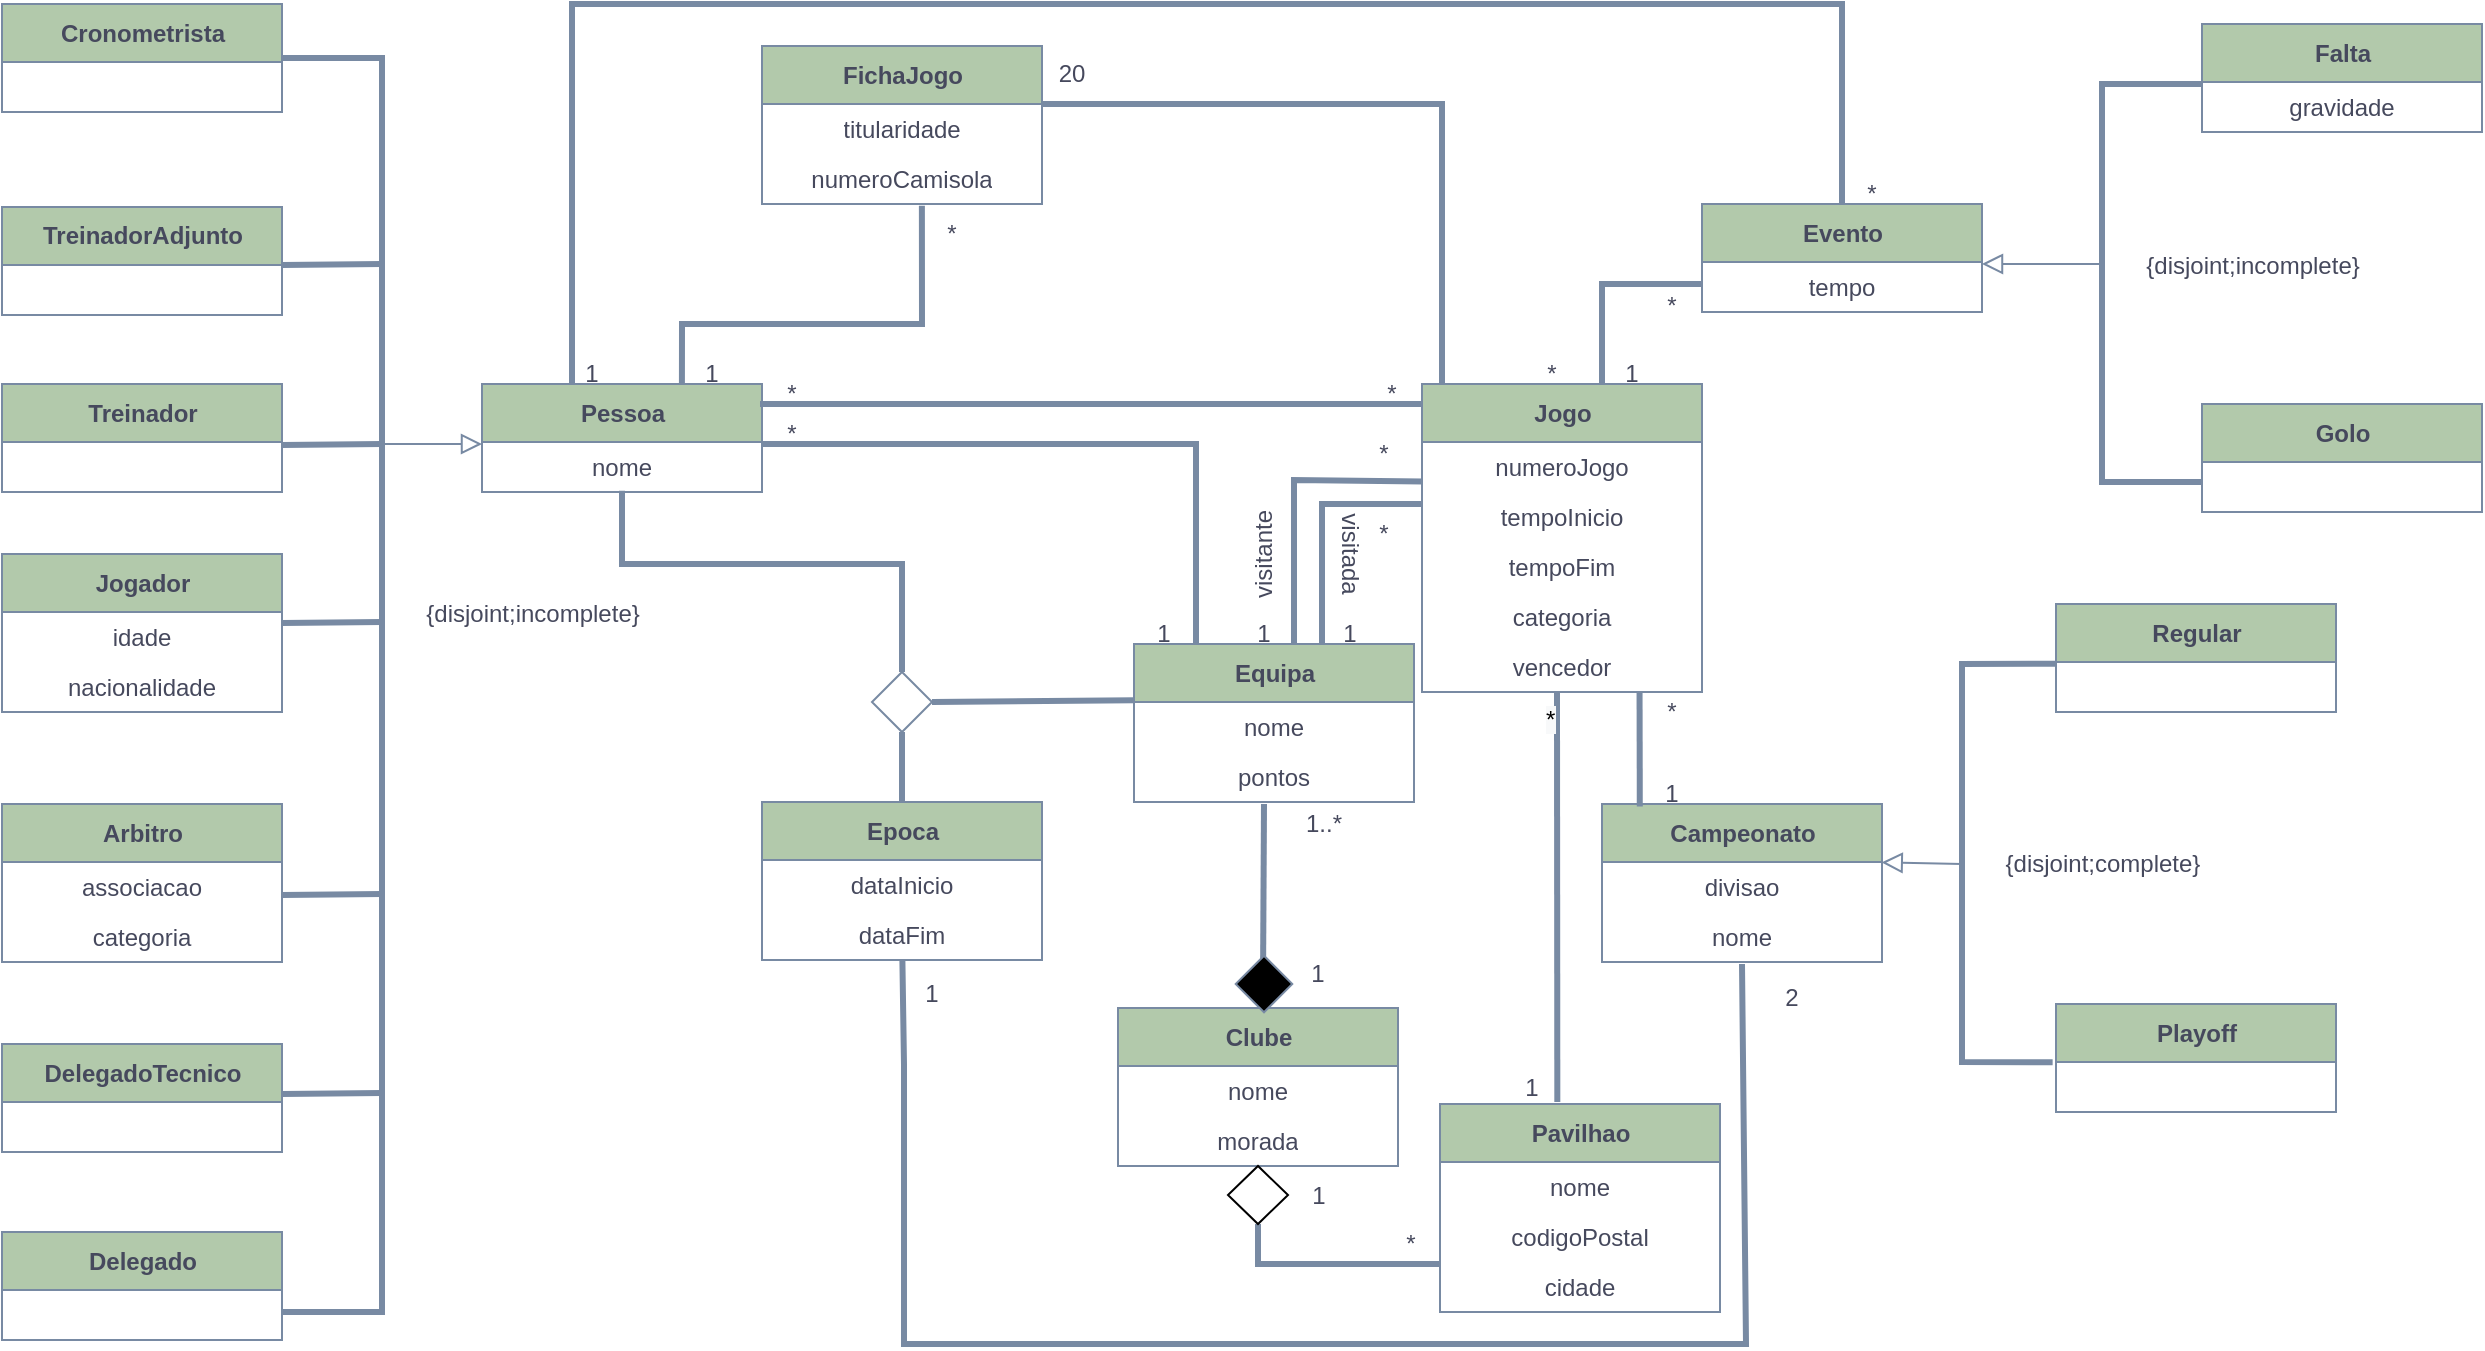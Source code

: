 <mxfile>
    <diagram id="BHZ3tkDbNW8xacTsxMPS" name="Page-1">
        <mxGraphModel dx="564" dy="1407" grid="1" gridSize="10" guides="1" tooltips="1" connect="1" arrows="1" fold="1" page="1" pageScale="1" pageWidth="827" pageHeight="1169" math="0" shadow="0">
            <root>
                <mxCell id="0"/>
                <mxCell id="1" parent="0"/>
                <mxCell id="7B8oupLyXZDKdcnbSTrd-1" value="Arbitro" style="swimlane;fontStyle=1;align=center;verticalAlign=middle;childLayout=stackLayout;horizontal=1;startSize=29;horizontalStack=0;resizeParent=1;resizeParentMax=0;resizeLast=0;collapsible=0;marginBottom=0;html=1;fillColor=#B2C9AB;strokeColor=#788AA3;fontColor=#46495D;" parent="1" vertex="1">
                    <mxGeometry x="140" y="400" width="140" height="79" as="geometry"/>
                </mxCell>
                <mxCell id="7B8oupLyXZDKdcnbSTrd-3" value="associacao" style="text;html=1;strokeColor=none;fillColor=none;align=center;verticalAlign=middle;spacingLeft=4;spacingRight=4;overflow=hidden;rotatable=0;points=[[0,0.5],[1,0.5]];portConstraint=eastwest;fontColor=#46495D;" parent="7B8oupLyXZDKdcnbSTrd-1" vertex="1">
                    <mxGeometry y="29" width="140" height="25" as="geometry"/>
                </mxCell>
                <mxCell id="7B8oupLyXZDKdcnbSTrd-4" value="categoria" style="text;html=1;strokeColor=none;fillColor=none;align=center;verticalAlign=middle;spacingLeft=4;spacingRight=4;overflow=hidden;rotatable=0;points=[[0,0.5],[1,0.5]];portConstraint=eastwest;fontColor=#46495D;" parent="7B8oupLyXZDKdcnbSTrd-1" vertex="1">
                    <mxGeometry y="54" width="140" height="25" as="geometry"/>
                </mxCell>
                <mxCell id="7B8oupLyXZDKdcnbSTrd-5" value="Jogador" style="swimlane;fontStyle=1;align=center;verticalAlign=middle;childLayout=stackLayout;horizontal=1;startSize=29;horizontalStack=0;resizeParent=1;resizeParentMax=0;resizeLast=0;collapsible=0;marginBottom=0;html=1;fillColor=#B2C9AB;strokeColor=#788AA3;fontColor=#46495D;" parent="1" vertex="1">
                    <mxGeometry x="140" y="275" width="140" height="79" as="geometry"/>
                </mxCell>
                <mxCell id="7B8oupLyXZDKdcnbSTrd-7" value="idade" style="text;html=1;strokeColor=none;fillColor=none;align=center;verticalAlign=middle;spacingLeft=4;spacingRight=4;overflow=hidden;rotatable=0;points=[[0,0.5],[1,0.5]];portConstraint=eastwest;fontColor=#46495D;" parent="7B8oupLyXZDKdcnbSTrd-5" vertex="1">
                    <mxGeometry y="29" width="140" height="25" as="geometry"/>
                </mxCell>
                <mxCell id="7B8oupLyXZDKdcnbSTrd-8" value="nacionalidade" style="text;html=1;strokeColor=none;fillColor=none;align=center;verticalAlign=middle;spacingLeft=4;spacingRight=4;overflow=hidden;rotatable=0;points=[[0,0.5],[1,0.5]];portConstraint=eastwest;fontColor=#46495D;" parent="7B8oupLyXZDKdcnbSTrd-5" vertex="1">
                    <mxGeometry y="54" width="140" height="25" as="geometry"/>
                </mxCell>
                <mxCell id="7B8oupLyXZDKdcnbSTrd-9" value="Treinador" style="swimlane;fontStyle=1;align=center;verticalAlign=middle;childLayout=stackLayout;horizontal=1;startSize=29;horizontalStack=0;resizeParent=1;resizeParentMax=0;resizeLast=0;collapsible=0;marginBottom=0;html=1;fillColor=#B2C9AB;strokeColor=#788AA3;fontColor=#46495D;" parent="1" vertex="1">
                    <mxGeometry x="140" y="190" width="140" height="54" as="geometry"/>
                </mxCell>
                <mxCell id="7B8oupLyXZDKdcnbSTrd-13" value="TreinadorAdjunto" style="swimlane;fontStyle=1;align=center;verticalAlign=middle;childLayout=stackLayout;horizontal=1;startSize=29;horizontalStack=0;resizeParent=1;resizeParentMax=0;resizeLast=0;collapsible=0;marginBottom=0;html=1;fillColor=#B2C9AB;strokeColor=#788AA3;fontColor=#46495D;" parent="1" vertex="1">
                    <mxGeometry x="140" y="101.5" width="140" height="54" as="geometry"/>
                </mxCell>
                <mxCell id="7B8oupLyXZDKdcnbSTrd-17" value="Cronometrista" style="swimlane;fontStyle=1;align=center;verticalAlign=middle;childLayout=stackLayout;horizontal=1;startSize=29;horizontalStack=0;resizeParent=1;resizeParentMax=0;resizeLast=0;collapsible=0;marginBottom=0;html=1;fillColor=#B2C9AB;strokeColor=#788AA3;fontColor=#46495D;" parent="1" vertex="1">
                    <mxGeometry x="140" width="140" height="54" as="geometry"/>
                </mxCell>
                <mxCell id="7B8oupLyXZDKdcnbSTrd-21" value="Delegado" style="swimlane;fontStyle=1;align=center;verticalAlign=middle;childLayout=stackLayout;horizontal=1;startSize=29;horizontalStack=0;resizeParent=1;resizeParentMax=0;resizeLast=0;collapsible=0;marginBottom=0;html=1;fillColor=#B2C9AB;strokeColor=#788AA3;fontColor=#46495D;" parent="1" vertex="1">
                    <mxGeometry x="140" y="614" width="140" height="54" as="geometry"/>
                </mxCell>
                <mxCell id="7B8oupLyXZDKdcnbSTrd-25" value="DelegadoTecnico" style="swimlane;fontStyle=1;align=center;verticalAlign=middle;childLayout=stackLayout;horizontal=1;startSize=29;horizontalStack=0;resizeParent=1;resizeParentMax=0;resizeLast=0;collapsible=0;marginBottom=0;html=1;fillColor=#B2C9AB;strokeColor=#788AA3;fontColor=#46495D;" parent="1" vertex="1">
                    <mxGeometry x="140" y="520" width="140" height="54" as="geometry"/>
                </mxCell>
                <mxCell id="7B8oupLyXZDKdcnbSTrd-29" value="Pessoa" style="swimlane;fontStyle=1;align=center;verticalAlign=middle;childLayout=stackLayout;horizontal=1;startSize=29;horizontalStack=0;resizeParent=1;resizeParentMax=0;resizeLast=0;collapsible=0;marginBottom=0;html=1;fillColor=#B2C9AB;strokeColor=#788AA3;fontColor=#46495D;" parent="1" vertex="1">
                    <mxGeometry x="380" y="190" width="140" height="54" as="geometry"/>
                </mxCell>
                <mxCell id="7B8oupLyXZDKdcnbSTrd-30" value="nome" style="text;html=1;strokeColor=none;fillColor=none;align=center;verticalAlign=middle;spacingLeft=4;spacingRight=4;overflow=hidden;rotatable=0;points=[[0,0.5],[1,0.5]];portConstraint=eastwest;fontColor=#46495D;" parent="7B8oupLyXZDKdcnbSTrd-29" vertex="1">
                    <mxGeometry y="29" width="140" height="25" as="geometry"/>
                </mxCell>
                <mxCell id="YVQuSrNtwEEOKYTH-GtT-27" value="" style="endArrow=none;startArrow=none;endFill=0;startFill=0;endSize=8;html=1;verticalAlign=bottom;labelBackgroundColor=none;strokeWidth=3;rounded=0;exitX=0.571;exitY=1.035;exitDx=0;exitDy=0;exitPerimeter=0;strokeColor=#788AA3;fontColor=#46495D;entryX=0.714;entryY=0;entryDx=0;entryDy=0;entryPerimeter=0;" parent="1" source="H1sd14mjaA5R267OFFQz-78" target="7B8oupLyXZDKdcnbSTrd-29" edge="1">
                    <mxGeometry width="160" relative="1" as="geometry">
                        <mxPoint x="600.22" y="102.625" as="sourcePoint"/>
                        <mxPoint x="480" y="160" as="targetPoint"/>
                        <Array as="points">
                            <mxPoint x="600" y="160"/>
                            <mxPoint x="480" y="160"/>
                        </Array>
                    </mxGeometry>
                </mxCell>
                <mxCell id="YVQuSrNtwEEOKYTH-GtT-30" value="1" style="text;html=1;strokeColor=none;fillColor=none;align=center;verticalAlign=middle;whiteSpace=wrap;rounded=0;fontColor=#46495D;" parent="1" vertex="1">
                    <mxGeometry x="480" y="180" width="30" height="10" as="geometry"/>
                </mxCell>
                <mxCell id="LfaRm_r3rV93z8GZ3yQr-23" value="" style="endArrow=none;startArrow=none;endFill=0;startFill=0;endSize=8;html=1;verticalAlign=bottom;labelBackgroundColor=none;strokeWidth=3;rounded=0;entryX=0.5;entryY=0;entryDx=0;entryDy=0;strokeColor=#788AA3;fontColor=#46495D;exitX=0.5;exitY=0.973;exitDx=0;exitDy=0;exitPerimeter=0;" parent="1" source="7B8oupLyXZDKdcnbSTrd-30" target="LfaRm_r3rV93z8GZ3yQr-21" edge="1">
                    <mxGeometry width="160" relative="1" as="geometry">
                        <mxPoint x="450" y="250" as="sourcePoint"/>
                        <mxPoint x="666" y="330" as="targetPoint"/>
                        <Array as="points">
                            <mxPoint x="450" y="280"/>
                            <mxPoint x="590" y="280"/>
                        </Array>
                    </mxGeometry>
                </mxCell>
                <mxCell id="YVQuSrNtwEEOKYTH-GtT-1" value="" style="endArrow=block;html=1;rounded=0;align=center;verticalAlign=bottom;endFill=0;labelBackgroundColor=none;endSize=8;entryX=0.999;entryY=0.009;entryDx=0;entryDy=0;entryPerimeter=0;strokeColor=#788AA3;fontColor=#46495D;" parent="1" target="LfaRm_r3rV93z8GZ3yQr-2" edge="1">
                    <mxGeometry x="1" y="73" relative="1" as="geometry">
                        <mxPoint x="1120" y="430" as="sourcePoint"/>
                        <mxPoint x="1030" y="430" as="targetPoint"/>
                        <mxPoint x="20" y="3" as="offset"/>
                    </mxGeometry>
                </mxCell>
                <mxCell id="YVQuSrNtwEEOKYTH-GtT-2" value="" style="resizable=0;html=1;align=center;verticalAlign=top;labelBackgroundColor=none;fillColor=#B2C9AB;strokeColor=#788AA3;fontColor=#46495D;" parent="YVQuSrNtwEEOKYTH-GtT-1" connectable="0" vertex="1">
                    <mxGeometry relative="1" as="geometry"/>
                </mxCell>
                <mxCell id="YVQuSrNtwEEOKYTH-GtT-3" value="" style="endArrow=none;startArrow=none;endFill=0;startFill=0;endSize=8;html=1;verticalAlign=bottom;labelBackgroundColor=none;strokeWidth=3;rounded=0;exitX=0.003;exitY=0.033;exitDx=0;exitDy=0;exitPerimeter=0;entryX=-0.012;entryY=0.004;entryDx=0;entryDy=0;entryPerimeter=0;strokeColor=#788AA3;fontColor=#46495D;" parent="1" edge="1">
                    <mxGeometry width="160" relative="1" as="geometry">
                        <mxPoint x="1167.42" y="329.825" as="sourcePoint"/>
                        <mxPoint x="1165.32" y="529.1" as="targetPoint"/>
                        <Array as="points">
                            <mxPoint x="1120" y="330"/>
                            <mxPoint x="1120" y="529"/>
                        </Array>
                    </mxGeometry>
                </mxCell>
                <mxCell id="YVQuSrNtwEEOKYTH-GtT-4" value="Regular" style="swimlane;fontStyle=1;align=center;verticalAlign=middle;childLayout=stackLayout;horizontal=1;startSize=29;horizontalStack=0;resizeParent=1;resizeParentMax=0;resizeLast=0;collapsible=0;marginBottom=0;html=1;fillColor=#B2C9AB;strokeColor=#788AA3;fontColor=#46495D;" parent="1" vertex="1">
                    <mxGeometry x="1167" y="300" width="140" height="54" as="geometry"/>
                </mxCell>
                <mxCell id="YVQuSrNtwEEOKYTH-GtT-7" value="Playoff" style="swimlane;fontStyle=1;align=center;verticalAlign=middle;childLayout=stackLayout;horizontal=1;startSize=29;horizontalStack=0;resizeParent=1;resizeParentMax=0;resizeLast=0;collapsible=0;marginBottom=0;html=1;fillColor=#B2C9AB;strokeColor=#788AA3;fontColor=#46495D;" parent="1" vertex="1">
                    <mxGeometry x="1167" y="500" width="140" height="54" as="geometry"/>
                </mxCell>
                <mxCell id="YVQuSrNtwEEOKYTH-GtT-15" value="Evento" style="swimlane;fontStyle=1;align=center;verticalAlign=middle;childLayout=stackLayout;horizontal=1;startSize=29;horizontalStack=0;resizeParent=1;resizeParentMax=0;resizeLast=0;collapsible=0;marginBottom=0;html=1;fillColor=#B2C9AB;strokeColor=#788AA3;fontColor=#46495D;" parent="1" vertex="1">
                    <mxGeometry x="990" y="100" width="140" height="54" as="geometry"/>
                </mxCell>
                <mxCell id="YVQuSrNtwEEOKYTH-GtT-16" value="tempo" style="text;html=1;strokeColor=none;fillColor=none;align=center;verticalAlign=middle;spacingLeft=4;spacingRight=4;overflow=hidden;rotatable=0;points=[[0,0.5],[1,0.5]];portConstraint=eastwest;fontColor=#46495D;" parent="YVQuSrNtwEEOKYTH-GtT-15" vertex="1">
                    <mxGeometry y="29" width="140" height="25" as="geometry"/>
                </mxCell>
                <mxCell id="YVQuSrNtwEEOKYTH-GtT-17" value="" style="endArrow=none;startArrow=none;endFill=0;startFill=0;endSize=8;html=1;verticalAlign=bottom;labelBackgroundColor=none;strokeWidth=3;rounded=0;entryX=0;entryY=1;entryDx=0;entryDy=0;strokeColor=#788AA3;fontColor=#46495D;" parent="1" target="YVQuSrNtwEEOKYTH-GtT-47" edge="1">
                    <mxGeometry width="160" relative="1" as="geometry">
                        <mxPoint x="990" y="140" as="sourcePoint"/>
                        <mxPoint x="940" y="210" as="targetPoint"/>
                        <Array as="points">
                            <mxPoint x="940" y="140"/>
                        </Array>
                    </mxGeometry>
                </mxCell>
                <mxCell id="YVQuSrNtwEEOKYTH-GtT-19" value="" style="endArrow=block;html=1;rounded=0;align=center;verticalAlign=bottom;endFill=0;labelBackgroundColor=none;endSize=8;strokeColor=#788AA3;fontColor=#46495D;" parent="1" edge="1">
                    <mxGeometry x="1" y="73" relative="1" as="geometry">
                        <mxPoint x="1190" y="130" as="sourcePoint"/>
                        <mxPoint x="1130" y="130" as="targetPoint"/>
                        <mxPoint x="20" y="3" as="offset"/>
                    </mxGeometry>
                </mxCell>
                <mxCell id="YVQuSrNtwEEOKYTH-GtT-20" value="" style="resizable=0;html=1;align=center;verticalAlign=top;labelBackgroundColor=none;fillColor=#B2C9AB;strokeColor=#788AA3;fontColor=#46495D;" parent="YVQuSrNtwEEOKYTH-GtT-19" connectable="0" vertex="1">
                    <mxGeometry relative="1" as="geometry"/>
                </mxCell>
                <mxCell id="YVQuSrNtwEEOKYTH-GtT-22" value="FichaJogo" style="swimlane;fontStyle=1;align=center;verticalAlign=middle;childLayout=stackLayout;horizontal=1;startSize=29;horizontalStack=0;resizeParent=1;resizeParentMax=0;resizeLast=0;collapsible=0;marginBottom=0;html=1;fillColor=#B2C9AB;strokeColor=#788AA3;fontColor=#46495D;" parent="1" vertex="1">
                    <mxGeometry x="520" y="21" width="140" height="79" as="geometry"/>
                </mxCell>
                <mxCell id="YVQuSrNtwEEOKYTH-GtT-23" value="titularidade" style="text;html=1;strokeColor=none;fillColor=none;align=center;verticalAlign=middle;spacingLeft=4;spacingRight=4;overflow=hidden;rotatable=0;points=[[0,0.5],[1,0.5]];portConstraint=eastwest;fontColor=#46495D;" parent="YVQuSrNtwEEOKYTH-GtT-22" vertex="1">
                    <mxGeometry y="29" width="140" height="25" as="geometry"/>
                </mxCell>
                <mxCell id="H1sd14mjaA5R267OFFQz-78" value="numeroCamisola" style="text;html=1;strokeColor=none;fillColor=none;align=center;verticalAlign=middle;spacingLeft=4;spacingRight=4;overflow=hidden;rotatable=0;points=[[0,0.5],[1,0.5]];portConstraint=eastwest;fontColor=#46495D;" parent="YVQuSrNtwEEOKYTH-GtT-22" vertex="1">
                    <mxGeometry y="54" width="140" height="25" as="geometry"/>
                </mxCell>
                <mxCell id="YVQuSrNtwEEOKYTH-GtT-28" value="" style="endArrow=none;startArrow=none;endFill=0;startFill=0;endSize=8;html=1;verticalAlign=bottom;labelBackgroundColor=none;strokeWidth=3;rounded=0;strokeColor=#788AA3;fontColor=#46495D;" parent="1" edge="1">
                    <mxGeometry width="160" relative="1" as="geometry">
                        <mxPoint x="660" y="50" as="sourcePoint"/>
                        <mxPoint x="860" y="190" as="targetPoint"/>
                        <Array as="points">
                            <mxPoint x="860" y="50"/>
                        </Array>
                    </mxGeometry>
                </mxCell>
                <mxCell id="YVQuSrNtwEEOKYTH-GtT-29" value="*" style="text;html=1;strokeColor=none;fillColor=none;align=center;verticalAlign=middle;whiteSpace=wrap;rounded=0;fontColor=#46495D;" parent="1" vertex="1">
                    <mxGeometry x="600" y="110" width="30" height="10" as="geometry"/>
                </mxCell>
                <mxCell id="YVQuSrNtwEEOKYTH-GtT-31" value="20" style="text;html=1;strokeColor=none;fillColor=none;align=center;verticalAlign=middle;whiteSpace=wrap;rounded=0;fontColor=#46495D;" parent="1" vertex="1">
                    <mxGeometry x="660" y="30" width="30" height="10" as="geometry"/>
                </mxCell>
                <mxCell id="YVQuSrNtwEEOKYTH-GtT-46" value="*" style="text;html=1;strokeColor=none;fillColor=none;align=center;verticalAlign=middle;whiteSpace=wrap;rounded=0;fontColor=#46495D;" parent="1" vertex="1">
                    <mxGeometry x="960" y="145.5" width="30" height="10" as="geometry"/>
                </mxCell>
                <mxCell id="YVQuSrNtwEEOKYTH-GtT-47" value="1" style="text;html=1;strokeColor=none;fillColor=none;align=center;verticalAlign=middle;whiteSpace=wrap;rounded=0;fontColor=#46495D;" parent="1" vertex="1">
                    <mxGeometry x="940" y="180" width="30" height="10" as="geometry"/>
                </mxCell>
                <mxCell id="w2V6bjMeTZTvCAiaLABb-6" value="*" style="text;html=1;strokeColor=none;fillColor=none;align=center;verticalAlign=middle;whiteSpace=wrap;rounded=0;fontColor=#46495D;" parent="1" vertex="1">
                    <mxGeometry x="900" y="180" width="30" height="10" as="geometry"/>
                </mxCell>
                <mxCell id="w2V6bjMeTZTvCAiaLABb-8" value="Pavilhao" style="swimlane;fontStyle=1;align=center;verticalAlign=middle;childLayout=stackLayout;horizontal=1;startSize=29;horizontalStack=0;resizeParent=1;resizeParentMax=0;resizeLast=0;collapsible=0;marginBottom=0;html=1;fillColor=#B2C9AB;strokeColor=#788AA3;fontColor=#46495D;" parent="1" vertex="1">
                    <mxGeometry x="859" y="550" width="140" height="104" as="geometry"/>
                </mxCell>
                <mxCell id="w2V6bjMeTZTvCAiaLABb-9" value="nome" style="text;html=1;strokeColor=none;fillColor=none;align=center;verticalAlign=middle;spacingLeft=4;spacingRight=4;overflow=hidden;rotatable=0;points=[[0,0.5],[1,0.5]];portConstraint=eastwest;fontColor=#46495D;" parent="w2V6bjMeTZTvCAiaLABb-8" vertex="1">
                    <mxGeometry y="29" width="140" height="25" as="geometry"/>
                </mxCell>
                <mxCell id="w2V6bjMeTZTvCAiaLABb-10" value="codigoPostal" style="text;html=1;strokeColor=none;fillColor=none;align=center;verticalAlign=middle;spacingLeft=4;spacingRight=4;overflow=hidden;rotatable=0;points=[[0,0.5],[1,0.5]];portConstraint=eastwest;fontColor=#46495D;" parent="w2V6bjMeTZTvCAiaLABb-8" vertex="1">
                    <mxGeometry y="54" width="140" height="25" as="geometry"/>
                </mxCell>
                <mxCell id="H1sd14mjaA5R267OFFQz-3" value="cidade" style="text;html=1;strokeColor=none;fillColor=none;align=center;verticalAlign=middle;spacingLeft=4;spacingRight=4;overflow=hidden;rotatable=0;points=[[0,0.5],[1,0.5]];portConstraint=eastwest;fontColor=#46495D;" parent="w2V6bjMeTZTvCAiaLABb-8" vertex="1">
                    <mxGeometry y="79" width="140" height="25" as="geometry"/>
                </mxCell>
                <mxCell id="LfaRm_r3rV93z8GZ3yQr-1" value="Campeonato" style="swimlane;fontStyle=1;align=center;verticalAlign=middle;childLayout=stackLayout;horizontal=1;startSize=29;horizontalStack=0;resizeParent=1;resizeParentMax=0;resizeLast=0;collapsible=0;marginBottom=0;html=1;fillColor=#B2C9AB;strokeColor=#788AA3;fontColor=#46495D;" parent="1" vertex="1">
                    <mxGeometry x="940" y="400" width="140" height="79" as="geometry"/>
                </mxCell>
                <mxCell id="LfaRm_r3rV93z8GZ3yQr-2" value="divisao" style="text;html=1;strokeColor=none;fillColor=none;align=center;verticalAlign=middle;spacingLeft=4;spacingRight=4;overflow=hidden;rotatable=0;points=[[0,0.5],[1,0.5]];portConstraint=eastwest;fontColor=#46495D;" parent="LfaRm_r3rV93z8GZ3yQr-1" vertex="1">
                    <mxGeometry y="29" width="140" height="25" as="geometry"/>
                </mxCell>
                <mxCell id="H1sd14mjaA5R267OFFQz-82" value="nome" style="text;html=1;strokeColor=none;fillColor=none;align=center;verticalAlign=middle;spacingLeft=4;spacingRight=4;overflow=hidden;rotatable=0;points=[[0,0.5],[1,0.5]];portConstraint=eastwest;fontColor=#46495D;" parent="LfaRm_r3rV93z8GZ3yQr-1" vertex="1">
                    <mxGeometry y="54" width="140" height="25" as="geometry"/>
                </mxCell>
                <mxCell id="LfaRm_r3rV93z8GZ3yQr-25" value="Jogo" style="swimlane;fontStyle=1;align=center;verticalAlign=middle;childLayout=stackLayout;horizontal=1;startSize=29;horizontalStack=0;resizeParent=1;resizeParentMax=0;resizeLast=0;collapsible=0;marginBottom=0;html=1;fillColor=#B2C9AB;strokeColor=#788AA3;fontColor=#46495D;" parent="1" vertex="1">
                    <mxGeometry x="850" y="190" width="140" height="154" as="geometry"/>
                </mxCell>
                <mxCell id="H1sd14mjaA5R267OFFQz-77" value="numeroJogo" style="text;html=1;strokeColor=none;fillColor=none;align=center;verticalAlign=middle;spacingLeft=4;spacingRight=4;overflow=hidden;rotatable=0;points=[[0,0.5],[1,0.5]];portConstraint=eastwest;fontColor=#46495D;" parent="LfaRm_r3rV93z8GZ3yQr-25" vertex="1">
                    <mxGeometry y="29" width="140" height="25" as="geometry"/>
                </mxCell>
                <mxCell id="H1sd14mjaA5R267OFFQz-68" value="tempoInicio" style="text;html=1;strokeColor=none;fillColor=none;align=center;verticalAlign=middle;spacingLeft=4;spacingRight=4;overflow=hidden;rotatable=0;points=[[0,0.5],[1,0.5]];portConstraint=eastwest;fontColor=#46495D;" parent="LfaRm_r3rV93z8GZ3yQr-25" vertex="1">
                    <mxGeometry y="54" width="140" height="25" as="geometry"/>
                </mxCell>
                <mxCell id="H1sd14mjaA5R267OFFQz-67" value="tempoFim" style="text;html=1;strokeColor=none;fillColor=none;align=center;verticalAlign=middle;spacingLeft=4;spacingRight=4;overflow=hidden;rotatable=0;points=[[0,0.5],[1,0.5]];portConstraint=eastwest;fontColor=#46495D;" parent="LfaRm_r3rV93z8GZ3yQr-25" vertex="1">
                    <mxGeometry y="79" width="140" height="25" as="geometry"/>
                </mxCell>
                <mxCell id="H1sd14mjaA5R267OFFQz-76" value="categoria" style="text;html=1;strokeColor=none;fillColor=none;align=center;verticalAlign=middle;spacingLeft=4;spacingRight=4;overflow=hidden;rotatable=0;points=[[0,0.5],[1,0.5]];portConstraint=eastwest;fontColor=#46495D;" parent="LfaRm_r3rV93z8GZ3yQr-25" vertex="1">
                    <mxGeometry y="104" width="140" height="25" as="geometry"/>
                </mxCell>
                <mxCell id="cWpYlzCMLeQZmkbbPSKX-38" value="vencedor" style="text;html=1;strokeColor=none;fillColor=none;align=center;verticalAlign=middle;spacingLeft=4;spacingRight=4;overflow=hidden;rotatable=0;points=[[0,0.5],[1,0.5]];portConstraint=eastwest;fontColor=#46495D;" parent="LfaRm_r3rV93z8GZ3yQr-25" vertex="1">
                    <mxGeometry y="129" width="140" height="25" as="geometry"/>
                </mxCell>
                <mxCell id="LfaRm_r3rV93z8GZ3yQr-34" value="" style="endArrow=none;startArrow=none;endFill=0;startFill=0;endSize=8;html=1;verticalAlign=bottom;labelBackgroundColor=none;strokeWidth=3;rounded=0;strokeColor=#788AA3;fontColor=#46495D;" parent="1" edge="1">
                    <mxGeometry width="160" relative="1" as="geometry">
                        <mxPoint x="850" y="250" as="sourcePoint"/>
                        <mxPoint x="800" y="320" as="targetPoint"/>
                        <Array as="points">
                            <mxPoint x="800" y="250"/>
                        </Array>
                    </mxGeometry>
                </mxCell>
                <mxCell id="LfaRm_r3rV93z8GZ3yQr-66" value="" style="endArrow=none;startArrow=none;endFill=0;startFill=0;endSize=8;html=1;verticalAlign=bottom;labelBackgroundColor=none;strokeWidth=3;rounded=0;strokeColor=#788AA3;fontColor=#46495D;" parent="1" source="2" edge="1">
                    <mxGeometry width="160" relative="1" as="geometry">
                        <mxPoint x="591.4" y="478.725" as="sourcePoint"/>
                        <mxPoint x="820" y="670" as="targetPoint"/>
                        <Array as="points">
                            <mxPoint x="591" y="530"/>
                            <mxPoint x="591" y="670"/>
                            <mxPoint x="740" y="670"/>
                            <mxPoint x="790" y="670"/>
                        </Array>
                    </mxGeometry>
                </mxCell>
                <mxCell id="LfaRm_r3rV93z8GZ3yQr-68" value="" style="endArrow=none;startArrow=none;endFill=0;startFill=0;endSize=8;html=1;verticalAlign=bottom;labelBackgroundColor=none;strokeWidth=3;rounded=0;strokeColor=#788AA3;fontColor=#46495D;" parent="1" edge="1">
                    <mxGeometry width="160" relative="1" as="geometry">
                        <mxPoint x="1010" y="480" as="sourcePoint"/>
                        <mxPoint x="820" y="670" as="targetPoint"/>
                        <Array as="points">
                            <mxPoint x="1012" y="670"/>
                        </Array>
                    </mxGeometry>
                </mxCell>
                <mxCell id="LfaRm_r3rV93z8GZ3yQr-69" value="2" style="text;html=1;strokeColor=none;fillColor=none;align=center;verticalAlign=middle;whiteSpace=wrap;rounded=0;fontColor=#46495D;" parent="1" vertex="1">
                    <mxGeometry x="1020" y="492" width="30" height="10" as="geometry"/>
                </mxCell>
                <mxCell id="YVQuSrNtwEEOKYTH-GtT-11" value="*" style="text;html=1;strokeColor=none;fillColor=none;align=center;verticalAlign=middle;whiteSpace=wrap;rounded=0;fontColor=#46495D;" parent="1" vertex="1">
                    <mxGeometry x="960" y="349" width="30" height="10" as="geometry"/>
                </mxCell>
                <mxCell id="YVQuSrNtwEEOKYTH-GtT-12" value="1" style="text;html=1;strokeColor=none;fillColor=none;align=center;verticalAlign=middle;whiteSpace=wrap;rounded=0;fontColor=#46495D;" parent="1" vertex="1">
                    <mxGeometry x="960" y="390" width="30" height="10" as="geometry"/>
                </mxCell>
                <mxCell id="w2V6bjMeTZTvCAiaLABb-14" value="" style="endArrow=none;startArrow=none;endFill=0;startFill=0;endSize=8;html=1;verticalAlign=bottom;labelBackgroundColor=none;strokeWidth=3;rounded=0;exitX=0.419;exitY=-0.01;exitDx=0;exitDy=0;exitPerimeter=0;strokeColor=#788AA3;fontColor=#46495D;entryX=0.75;entryY=0;entryDx=0;entryDy=0;" parent="1" source="w2V6bjMeTZTvCAiaLABb-8" target="w2V6bjMeTZTvCAiaLABb-19" edge="1">
                    <mxGeometry width="160" relative="1" as="geometry">
                        <mxPoint x="916" y="510" as="sourcePoint"/>
                        <mxPoint x="918" y="320" as="targetPoint"/>
                        <Array as="points"/>
                    </mxGeometry>
                </mxCell>
                <mxCell id="w2V6bjMeTZTvCAiaLABb-17" value="1" style="text;html=1;strokeColor=none;fillColor=none;align=center;verticalAlign=middle;whiteSpace=wrap;rounded=0;fontColor=#46495D;" parent="1" vertex="1">
                    <mxGeometry x="890" y="536.5" width="30" height="10" as="geometry"/>
                </mxCell>
                <mxCell id="w2V6bjMeTZTvCAiaLABb-19" value="&lt;span style=&quot;color: rgb(0, 0, 0); font-family: Helvetica; font-size: 12px; font-style: normal; font-variant-ligatures: normal; font-variant-caps: normal; font-weight: 400; letter-spacing: normal; orphans: 2; text-align: center; text-indent: 0px; text-transform: none; widows: 2; word-spacing: 0px; -webkit-text-stroke-width: 0px; background-color: rgb(248, 249, 250); text-decoration-thickness: initial; text-decoration-style: initial; text-decoration-color: initial; float: none; display: inline !important;&quot;&gt;*&lt;/span&gt;" style="text;whiteSpace=wrap;html=1;fontColor=#46495D;" parent="1" vertex="1">
                    <mxGeometry x="910" y="344" width="10" height="20" as="geometry"/>
                </mxCell>
                <mxCell id="YVQuSrNtwEEOKYTH-GtT-10" value="" style="endArrow=none;startArrow=none;endFill=0;startFill=0;endSize=8;html=1;verticalAlign=bottom;labelBackgroundColor=none;strokeWidth=3;rounded=0;entryX=0.135;entryY=0.016;entryDx=0;entryDy=0;entryPerimeter=0;strokeColor=#788AA3;fontColor=#46495D;exitX=0.777;exitY=0.982;exitDx=0;exitDy=0;exitPerimeter=0;" parent="1" source="cWpYlzCMLeQZmkbbPSKX-38" target="LfaRm_r3rV93z8GZ3yQr-1" edge="1">
                    <mxGeometry width="160" relative="1" as="geometry">
                        <mxPoint x="959" y="350" as="sourcePoint"/>
                        <mxPoint x="960" y="400" as="targetPoint"/>
                    </mxGeometry>
                </mxCell>
                <mxCell id="H1sd14mjaA5R267OFFQz-12" value="" style="endArrow=none;startArrow=none;endFill=0;startFill=0;endSize=8;html=1;verticalAlign=bottom;labelBackgroundColor=none;strokeWidth=3;rounded=0;strokeColor=#788AA3;fontColor=#46495D;" parent="1" source="H1sd14mjaA5R267OFFQz-16" edge="1">
                    <mxGeometry width="160" relative="1" as="geometry">
                        <mxPoint x="769" y="610" as="sourcePoint"/>
                        <mxPoint x="859" y="630" as="targetPoint"/>
                        <Array as="points">
                            <mxPoint x="768" y="630"/>
                            <mxPoint x="859" y="630"/>
                        </Array>
                    </mxGeometry>
                </mxCell>
                <mxCell id="H1sd14mjaA5R267OFFQz-48" value="*" style="text;html=1;align=center;verticalAlign=middle;resizable=0;points=[];autosize=1;strokeColor=none;fillColor=none;fontColor=#46495D;" parent="1" vertex="1">
                    <mxGeometry x="829" y="605" width="30" height="30" as="geometry"/>
                </mxCell>
                <mxCell id="H1sd14mjaA5R267OFFQz-87" value="{disjoint;complete}" style="text;html=1;align=center;verticalAlign=middle;resizable=0;points=[];autosize=1;strokeColor=none;fillColor=none;fontColor=#46495D;" parent="1" vertex="1">
                    <mxGeometry x="1130" y="415" width="120" height="30" as="geometry"/>
                </mxCell>
                <mxCell id="cWpYlzCMLeQZmkbbPSKX-6" value="*" style="text;html=1;strokeColor=none;fillColor=none;align=center;verticalAlign=middle;whiteSpace=wrap;rounded=0;fontColor=#46495D;" parent="1" vertex="1">
                    <mxGeometry x="520" y="210" width="30" height="10" as="geometry"/>
                </mxCell>
                <mxCell id="cWpYlzCMLeQZmkbbPSKX-12" value="*" style="text;html=1;strokeColor=none;fillColor=none;align=center;verticalAlign=middle;whiteSpace=wrap;rounded=0;fontColor=#46495D;" parent="1" vertex="1">
                    <mxGeometry x="520" y="190" width="30" height="10" as="geometry"/>
                </mxCell>
                <mxCell id="cWpYlzCMLeQZmkbbPSKX-15" value="*" style="text;html=1;strokeColor=none;fillColor=none;align=center;verticalAlign=middle;whiteSpace=wrap;rounded=0;fontColor=#46495D;" parent="1" vertex="1">
                    <mxGeometry x="820" y="190" width="30" height="10" as="geometry"/>
                </mxCell>
                <mxCell id="LfaRm_r3rV93z8GZ3yQr-10" value="Equipa" style="swimlane;fontStyle=1;align=center;verticalAlign=middle;childLayout=stackLayout;horizontal=1;startSize=29;horizontalStack=0;resizeParent=1;resizeParentMax=0;resizeLast=0;collapsible=0;marginBottom=0;html=1;fillColor=#B2C9AB;strokeColor=#788AA3;fontColor=#46495D;" parent="1" vertex="1">
                    <mxGeometry x="706" y="320" width="140" height="79" as="geometry"/>
                </mxCell>
                <mxCell id="LfaRm_r3rV93z8GZ3yQr-12" value="nome" style="text;html=1;strokeColor=none;fillColor=none;align=center;verticalAlign=middle;spacingLeft=4;spacingRight=4;overflow=hidden;rotatable=0;points=[[0,0.5],[1,0.5]];portConstraint=eastwest;fontColor=#46495D;" parent="LfaRm_r3rV93z8GZ3yQr-10" vertex="1">
                    <mxGeometry y="29" width="140" height="25" as="geometry"/>
                </mxCell>
                <mxCell id="cWpYlzCMLeQZmkbbPSKX-44" value="pontos" style="text;html=1;strokeColor=none;fillColor=none;align=center;verticalAlign=middle;spacingLeft=4;spacingRight=4;overflow=hidden;rotatable=0;points=[[0,0.5],[1,0.5]];portConstraint=eastwest;fontColor=#46495D;" parent="LfaRm_r3rV93z8GZ3yQr-10" vertex="1">
                    <mxGeometry y="54" width="140" height="25" as="geometry"/>
                </mxCell>
                <mxCell id="LfaRm_r3rV93z8GZ3yQr-13" value="Epoca" style="swimlane;fontStyle=1;align=center;verticalAlign=middle;childLayout=stackLayout;horizontal=1;startSize=29;horizontalStack=0;resizeParent=1;resizeParentMax=0;resizeLast=0;collapsible=0;marginBottom=0;html=1;fillColor=#B2C9AB;strokeColor=#788AA3;fontColor=#46495D;" parent="1" vertex="1">
                    <mxGeometry x="520" y="399" width="140" height="79" as="geometry"/>
                </mxCell>
                <mxCell id="LfaRm_r3rV93z8GZ3yQr-14" value="dataInicio" style="text;html=1;strokeColor=none;fillColor=none;align=center;verticalAlign=middle;spacingLeft=4;spacingRight=4;overflow=hidden;rotatable=0;points=[[0,0.5],[1,0.5]];portConstraint=eastwest;fontColor=#46495D;" parent="LfaRm_r3rV93z8GZ3yQr-13" vertex="1">
                    <mxGeometry y="29" width="140" height="25" as="geometry"/>
                </mxCell>
                <mxCell id="2" value="dataFim" style="text;html=1;strokeColor=none;fillColor=none;align=center;verticalAlign=middle;spacingLeft=4;spacingRight=4;overflow=hidden;rotatable=0;points=[[0,0.5],[1,0.5]];portConstraint=eastwest;fontColor=#46495D;" vertex="1" parent="LfaRm_r3rV93z8GZ3yQr-13">
                    <mxGeometry y="54" width="140" height="25" as="geometry"/>
                </mxCell>
                <mxCell id="LfaRm_r3rV93z8GZ3yQr-20" value="" style="endArrow=none;startArrow=none;endFill=0;startFill=0;endSize=8;html=1;verticalAlign=bottom;labelBackgroundColor=none;strokeWidth=3;rounded=0;exitX=1;exitY=0.5;exitDx=0;exitDy=0;strokeColor=#788AA3;fontColor=#46495D;entryX=0.003;entryY=-0.033;entryDx=0;entryDy=0;entryPerimeter=0;" parent="1" source="LfaRm_r3rV93z8GZ3yQr-21" target="LfaRm_r3rV93z8GZ3yQr-12" edge="1">
                    <mxGeometry width="160" relative="1" as="geometry">
                        <mxPoint x="626" y="344.5" as="sourcePoint"/>
                        <mxPoint x="700" y="350" as="targetPoint"/>
                    </mxGeometry>
                </mxCell>
                <mxCell id="LfaRm_r3rV93z8GZ3yQr-21" value="" style="rhombus;fillColor=none;strokeColor=#788AA3;fontColor=#46495D;" parent="1" vertex="1">
                    <mxGeometry x="575" y="334" width="30" height="30" as="geometry"/>
                </mxCell>
                <mxCell id="LfaRm_r3rV93z8GZ3yQr-22" value="" style="endArrow=none;startArrow=none;endFill=0;startFill=0;endSize=8;html=1;verticalAlign=bottom;labelBackgroundColor=none;strokeWidth=3;rounded=0;exitX=0.5;exitY=1;exitDx=0;exitDy=0;strokeColor=#788AA3;fontColor=#46495D;entryX=0.5;entryY=0;entryDx=0;entryDy=0;" parent="1" source="LfaRm_r3rV93z8GZ3yQr-21" target="LfaRm_r3rV93z8GZ3yQr-13" edge="1">
                    <mxGeometry width="160" relative="1" as="geometry">
                        <mxPoint x="550" y="370" as="sourcePoint"/>
                        <mxPoint x="601" y="400" as="targetPoint"/>
                    </mxGeometry>
                </mxCell>
                <mxCell id="LfaRm_r3rV93z8GZ3yQr-7" value="Clube" style="swimlane;fontStyle=1;align=center;verticalAlign=middle;childLayout=stackLayout;horizontal=1;startSize=29;horizontalStack=0;resizeParent=1;resizeParentMax=0;resizeLast=0;collapsible=0;marginBottom=0;html=1;fillColor=#B2C9AB;strokeColor=#788AA3;fontColor=#46495D;" parent="1" vertex="1">
                    <mxGeometry x="698" y="502" width="140" height="79" as="geometry"/>
                </mxCell>
                <mxCell id="LfaRm_r3rV93z8GZ3yQr-8" value="nome" style="text;html=1;strokeColor=none;fillColor=none;align=center;verticalAlign=middle;spacingLeft=4;spacingRight=4;overflow=hidden;rotatable=0;points=[[0,0.5],[1,0.5]];portConstraint=eastwest;fontColor=#46495D;" parent="LfaRm_r3rV93z8GZ3yQr-7" vertex="1">
                    <mxGeometry y="29" width="140" height="25" as="geometry"/>
                </mxCell>
                <mxCell id="H1sd14mjaA5R267OFFQz-50" value="morada" style="text;html=1;strokeColor=none;fillColor=none;align=center;verticalAlign=middle;spacingLeft=4;spacingRight=4;overflow=hidden;rotatable=0;points=[[0,0.5],[1,0.5]];portConstraint=eastwest;fontColor=#46495D;" parent="LfaRm_r3rV93z8GZ3yQr-7" vertex="1">
                    <mxGeometry y="54" width="140" height="25" as="geometry"/>
                </mxCell>
                <mxCell id="LfaRm_r3rV93z8GZ3yQr-28" value="" style="endArrow=none;startArrow=none;endFill=0;startFill=0;endSize=8;html=1;verticalAlign=bottom;labelBackgroundColor=none;strokeWidth=3;rounded=0;strokeColor=#788AA3;fontColor=#46495D;" parent="1" edge="1">
                    <mxGeometry width="160" relative="1" as="geometry">
                        <mxPoint x="770.5" y="490" as="sourcePoint"/>
                        <mxPoint x="771" y="400" as="targetPoint"/>
                    </mxGeometry>
                </mxCell>
                <mxCell id="LfaRm_r3rV93z8GZ3yQr-29" value="1" style="text;html=1;strokeColor=none;fillColor=none;align=center;verticalAlign=middle;whiteSpace=wrap;rounded=0;fontColor=#46495D;" parent="1" vertex="1">
                    <mxGeometry x="783" y="480" width="30" height="10" as="geometry"/>
                </mxCell>
                <mxCell id="LfaRm_r3rV93z8GZ3yQr-30" value="" style="fontStyle=0;labelPosition=right;verticalLabelPosition=middle;align=left;verticalAlign=middle;spacingLeft=2;html=1;points=[[0,0.5],[1,0.5]];fillColor=#000000;direction=south;rotation=-45;strokeColor=#788AA3;fontColor=#46495D;" parent="1" vertex="1">
                    <mxGeometry x="761" y="480" width="20" height="20" as="geometry"/>
                </mxCell>
                <mxCell id="LfaRm_r3rV93z8GZ3yQr-31" value="1..*" style="text;html=1;strokeColor=none;fillColor=none;align=center;verticalAlign=middle;whiteSpace=wrap;rounded=0;fontColor=#46495D;" parent="1" vertex="1">
                    <mxGeometry x="786" y="405" width="30" height="10" as="geometry"/>
                </mxCell>
                <mxCell id="LfaRm_r3rV93z8GZ3yQr-35" value="" style="endArrow=none;startArrow=none;endFill=0;startFill=0;endSize=8;html=1;verticalAlign=bottom;labelBackgroundColor=none;strokeWidth=3;rounded=0;exitX=0.003;exitY=-0.011;exitDx=0;exitDy=0;exitPerimeter=0;strokeColor=#788AA3;fontColor=#46495D;" parent="1" edge="1">
                    <mxGeometry width="160" relative="1" as="geometry">
                        <mxPoint x="850.42" y="238.725" as="sourcePoint"/>
                        <mxPoint x="786" y="320" as="targetPoint"/>
                        <Array as="points">
                            <mxPoint x="786" y="238"/>
                        </Array>
                    </mxGeometry>
                </mxCell>
                <mxCell id="LfaRm_r3rV93z8GZ3yQr-58" value="1" style="text;html=1;strokeColor=none;fillColor=none;align=center;verticalAlign=middle;whiteSpace=wrap;rounded=0;fontColor=#46495D;" parent="1" vertex="1">
                    <mxGeometry x="799" y="310" width="30" height="10" as="geometry"/>
                </mxCell>
                <mxCell id="LfaRm_r3rV93z8GZ3yQr-59" value="1" style="text;html=1;strokeColor=none;fillColor=none;align=center;verticalAlign=middle;whiteSpace=wrap;rounded=0;fontColor=#46495D;" parent="1" vertex="1">
                    <mxGeometry x="756" y="310" width="30" height="10" as="geometry"/>
                </mxCell>
                <mxCell id="LfaRm_r3rV93z8GZ3yQr-60" value="*" style="text;html=1;strokeColor=none;fillColor=none;align=center;verticalAlign=middle;whiteSpace=wrap;rounded=0;fontColor=#46495D;" parent="1" vertex="1">
                    <mxGeometry x="816" y="260" width="30" height="10" as="geometry"/>
                </mxCell>
                <mxCell id="LfaRm_r3rV93z8GZ3yQr-61" value="*" style="text;html=1;strokeColor=none;fillColor=none;align=center;verticalAlign=middle;whiteSpace=wrap;rounded=0;fontColor=#46495D;" parent="1" vertex="1">
                    <mxGeometry x="816" y="220" width="30" height="10" as="geometry"/>
                </mxCell>
                <mxCell id="LfaRm_r3rV93z8GZ3yQr-62" value="visitante&lt;span style=&quot;color: rgba(0, 0, 0, 0); font-family: monospace; font-size: 0px; text-align: start;&quot;&gt;%3CmxGraphModel%3E%3Croot%3E%3CmxCell%20id%3D%220%22%2F%3E%3CmxCell%20id%3D%221%22%20parent%3D%220%22%2F%3E%3CmxCell%20id%3D%222%22%20value%3D%22*%22%20style%3D%22text%3Bhtml%3D1%3BstrokeColor%3Dnone%3BfillColor%3Dnone%3Balign%3Dcenter%3BverticalAlign%3Dmiddle%3BwhiteSpace%3Dwrap%3Brounded%3D0%3B%22%20vertex%3D%221%22%20parent%3D%221%22%3E%3CmxGeometry%20x%3D%22416%22%20y%3D%2240%22%20width%3D%2230%22%20height%3D%2210%22%20as%3D%22geometry%22%2F%3E%3C%2FmxCell%3E%3C%2Froot%3E%3C%2FmxGraphModel%3E&lt;/span&gt;" style="text;html=1;strokeColor=none;fillColor=none;align=center;verticalAlign=middle;whiteSpace=wrap;rounded=0;rotation=-90;fontColor=#46495D;" parent="1" vertex="1">
                    <mxGeometry x="756" y="270" width="30" height="10" as="geometry"/>
                </mxCell>
                <mxCell id="LfaRm_r3rV93z8GZ3yQr-65" value="visitada" style="text;html=1;strokeColor=none;fillColor=none;align=center;verticalAlign=middle;whiteSpace=wrap;rounded=0;rotation=90;fontColor=#46495D;" parent="1" vertex="1">
                    <mxGeometry x="799" y="270" width="30" height="10" as="geometry"/>
                </mxCell>
                <mxCell id="LfaRm_r3rV93z8GZ3yQr-70" value="1" style="text;html=1;strokeColor=none;fillColor=none;align=center;verticalAlign=middle;whiteSpace=wrap;rounded=0;fontColor=#46495D;" parent="1" vertex="1">
                    <mxGeometry x="590" y="490" width="30" height="10" as="geometry"/>
                </mxCell>
                <mxCell id="H1sd14mjaA5R267OFFQz-16" value="" style="rhombus;whiteSpace=wrap;html=1;direction=south;" parent="1" vertex="1">
                    <mxGeometry x="753" y="581" width="30" height="29" as="geometry"/>
                </mxCell>
                <mxCell id="H1sd14mjaA5R267OFFQz-54" value="1" style="text;html=1;align=center;verticalAlign=middle;resizable=0;points=[];autosize=1;strokeColor=none;fillColor=none;fontColor=#46495D;" parent="1" vertex="1">
                    <mxGeometry x="783" y="581" width="30" height="30" as="geometry"/>
                </mxCell>
                <mxCell id="cWpYlzCMLeQZmkbbPSKX-5" value="" style="endArrow=none;startArrow=none;endFill=0;startFill=0;endSize=8;html=1;verticalAlign=bottom;labelBackgroundColor=none;strokeWidth=3;rounded=0;entryX=0.5;entryY=0;entryDx=0;entryDy=0;strokeColor=#788AA3;fontColor=#46495D;" parent="1" edge="1">
                    <mxGeometry width="160" relative="1" as="geometry">
                        <mxPoint x="520" y="220" as="sourcePoint"/>
                        <mxPoint x="737" y="320" as="targetPoint"/>
                        <Array as="points">
                            <mxPoint x="737" y="220"/>
                        </Array>
                    </mxGeometry>
                </mxCell>
                <mxCell id="cWpYlzCMLeQZmkbbPSKX-7" value="1" style="text;html=1;strokeColor=none;fillColor=none;align=center;verticalAlign=middle;whiteSpace=wrap;rounded=0;fontColor=#46495D;" parent="1" vertex="1">
                    <mxGeometry x="706" y="310" width="30" height="10" as="geometry"/>
                </mxCell>
                <mxCell id="cWpYlzCMLeQZmkbbPSKX-8" value="" style="endArrow=none;startArrow=none;endFill=0;startFill=0;endSize=8;html=1;verticalAlign=bottom;labelBackgroundColor=none;strokeWidth=3;rounded=0;strokeColor=#788AA3;fontColor=#46495D;" parent="1" edge="1">
                    <mxGeometry width="160" relative="1" as="geometry">
                        <mxPoint x="519" y="200" as="sourcePoint"/>
                        <mxPoint x="850" y="200" as="targetPoint"/>
                        <Array as="points">
                            <mxPoint x="736" y="200"/>
                        </Array>
                    </mxGeometry>
                </mxCell>
                <mxCell id="cWpYlzCMLeQZmkbbPSKX-22" value="" style="endArrow=none;startArrow=none;endFill=0;startFill=0;endSize=8;html=1;verticalAlign=bottom;labelBackgroundColor=none;strokeWidth=3;rounded=0;strokeColor=#788AA3;fontColor=#46495D;exitX=1;exitY=0.5;exitDx=0;exitDy=0;" parent="1" source="7B8oupLyXZDKdcnbSTrd-17" edge="1">
                    <mxGeometry width="160" relative="1" as="geometry">
                        <mxPoint x="340" y="10" as="sourcePoint"/>
                        <mxPoint x="280" y="654" as="targetPoint"/>
                        <Array as="points">
                            <mxPoint x="330" y="27"/>
                            <mxPoint x="330" y="654"/>
                        </Array>
                    </mxGeometry>
                </mxCell>
                <mxCell id="cWpYlzCMLeQZmkbbPSKX-23" value="" style="endArrow=none;startArrow=none;endFill=0;startFill=0;endSize=8;html=1;verticalAlign=bottom;labelBackgroundColor=none;strokeWidth=3;rounded=0;exitX=1;exitY=0.5;exitDx=0;exitDy=0;strokeColor=#788AA3;fontColor=#46495D;" parent="1" edge="1">
                    <mxGeometry width="160" relative="1" as="geometry">
                        <mxPoint x="280" y="130.5" as="sourcePoint"/>
                        <mxPoint x="330" y="130" as="targetPoint"/>
                    </mxGeometry>
                </mxCell>
                <mxCell id="cWpYlzCMLeQZmkbbPSKX-25" value="" style="endArrow=none;startArrow=none;endFill=0;startFill=0;endSize=8;html=1;verticalAlign=bottom;labelBackgroundColor=none;strokeWidth=3;rounded=0;exitX=1;exitY=0.5;exitDx=0;exitDy=0;strokeColor=#788AA3;fontColor=#46495D;" parent="1" edge="1">
                    <mxGeometry width="160" relative="1" as="geometry">
                        <mxPoint x="280" y="220.5" as="sourcePoint"/>
                        <mxPoint x="330" y="220" as="targetPoint"/>
                    </mxGeometry>
                </mxCell>
                <mxCell id="cWpYlzCMLeQZmkbbPSKX-26" value="" style="endArrow=none;startArrow=none;endFill=0;startFill=0;endSize=8;html=1;verticalAlign=bottom;labelBackgroundColor=none;strokeWidth=3;rounded=0;exitX=1;exitY=0.5;exitDx=0;exitDy=0;strokeColor=#788AA3;fontColor=#46495D;" parent="1" edge="1">
                    <mxGeometry width="160" relative="1" as="geometry">
                        <mxPoint x="280" y="309.5" as="sourcePoint"/>
                        <mxPoint x="330" y="309" as="targetPoint"/>
                    </mxGeometry>
                </mxCell>
                <mxCell id="cWpYlzCMLeQZmkbbPSKX-27" value="" style="endArrow=none;startArrow=none;endFill=0;startFill=0;endSize=8;html=1;verticalAlign=bottom;labelBackgroundColor=none;strokeWidth=3;rounded=0;exitX=1;exitY=0.5;exitDx=0;exitDy=0;strokeColor=#788AA3;fontColor=#46495D;" parent="1" edge="1">
                    <mxGeometry width="160" relative="1" as="geometry">
                        <mxPoint x="280" y="445.5" as="sourcePoint"/>
                        <mxPoint x="330" y="445" as="targetPoint"/>
                    </mxGeometry>
                </mxCell>
                <mxCell id="cWpYlzCMLeQZmkbbPSKX-28" value="" style="endArrow=none;startArrow=none;endFill=0;startFill=0;endSize=8;html=1;verticalAlign=bottom;labelBackgroundColor=none;strokeWidth=3;rounded=0;exitX=1;exitY=0.5;exitDx=0;exitDy=0;strokeColor=#788AA3;fontColor=#46495D;" parent="1" edge="1">
                    <mxGeometry width="160" relative="1" as="geometry">
                        <mxPoint x="280" y="545" as="sourcePoint"/>
                        <mxPoint x="330" y="544.5" as="targetPoint"/>
                    </mxGeometry>
                </mxCell>
                <mxCell id="cWpYlzCMLeQZmkbbPSKX-30" value="" style="endArrow=block;html=1;rounded=0;align=center;verticalAlign=bottom;endFill=0;labelBackgroundColor=none;endSize=8;strokeColor=#788AA3;fontColor=#46495D;" parent="1" edge="1">
                    <mxGeometry x="1" y="73" relative="1" as="geometry">
                        <mxPoint x="330" y="220" as="sourcePoint"/>
                        <mxPoint x="380" y="220" as="targetPoint"/>
                        <mxPoint x="20" y="3" as="offset"/>
                    </mxGeometry>
                </mxCell>
                <mxCell id="cWpYlzCMLeQZmkbbPSKX-31" value="" style="resizable=0;html=1;align=center;verticalAlign=top;labelBackgroundColor=none;fillColor=#B2C9AB;strokeColor=#788AA3;fontColor=#46495D;" parent="cWpYlzCMLeQZmkbbPSKX-30" connectable="0" vertex="1">
                    <mxGeometry relative="1" as="geometry"/>
                </mxCell>
                <mxCell id="cWpYlzCMLeQZmkbbPSKX-32" value="{disjoint;incomplete}" style="text;html=1;align=center;verticalAlign=middle;resizable=0;points=[];autosize=1;strokeColor=none;fillColor=none;fontColor=#46495D;" parent="1" vertex="1">
                    <mxGeometry x="340" y="290" width="130" height="30" as="geometry"/>
                </mxCell>
                <mxCell id="cWpYlzCMLeQZmkbbPSKX-33" value="" style="group" parent="1" vertex="1" connectable="0">
                    <mxGeometry x="1190" y="10" width="190" height="244" as="geometry"/>
                </mxCell>
                <mxCell id="YVQuSrNtwEEOKYTH-GtT-21" value="" style="endArrow=none;startArrow=none;endFill=0;startFill=0;endSize=8;html=1;verticalAlign=bottom;labelBackgroundColor=none;strokeWidth=3;rounded=0;strokeColor=#788AA3;fontColor=#46495D;" parent="cWpYlzCMLeQZmkbbPSKX-33" edge="1">
                    <mxGeometry width="160" relative="1" as="geometry">
                        <mxPoint x="50" y="30" as="sourcePoint"/>
                        <mxPoint x="50" y="229" as="targetPoint"/>
                        <Array as="points">
                            <mxPoint y="30.04"/>
                            <mxPoint y="120"/>
                            <mxPoint y="229.04"/>
                        </Array>
                    </mxGeometry>
                </mxCell>
                <mxCell id="YVQuSrNtwEEOKYTH-GtT-35" value="Falta" style="swimlane;fontStyle=1;align=center;verticalAlign=middle;childLayout=stackLayout;horizontal=1;startSize=29;horizontalStack=0;resizeParent=1;resizeParentMax=0;resizeLast=0;collapsible=0;marginBottom=0;html=1;fillColor=#B2C9AB;strokeColor=#788AA3;fontColor=#46495D;" parent="cWpYlzCMLeQZmkbbPSKX-33" vertex="1">
                    <mxGeometry x="50" width="140" height="54" as="geometry"/>
                </mxCell>
                <mxCell id="YVQuSrNtwEEOKYTH-GtT-36" value="gravidade" style="text;html=1;strokeColor=none;fillColor=none;align=center;verticalAlign=middle;spacingLeft=4;spacingRight=4;overflow=hidden;rotatable=0;points=[[0,0.5],[1,0.5]];portConstraint=eastwest;fontColor=#46495D;" parent="YVQuSrNtwEEOKYTH-GtT-35" vertex="1">
                    <mxGeometry y="29" width="140" height="25" as="geometry"/>
                </mxCell>
                <mxCell id="YVQuSrNtwEEOKYTH-GtT-38" value="Golo" style="swimlane;fontStyle=1;align=center;verticalAlign=middle;childLayout=stackLayout;horizontal=1;startSize=29;horizontalStack=0;resizeParent=1;resizeParentMax=0;resizeLast=0;collapsible=0;marginBottom=0;html=1;fillColor=#B2C9AB;strokeColor=#788AA3;fontColor=#46495D;" parent="cWpYlzCMLeQZmkbbPSKX-33" vertex="1">
                    <mxGeometry x="50" y="190" width="140" height="54" as="geometry"/>
                </mxCell>
                <mxCell id="H1sd14mjaA5R267OFFQz-86" value="{disjoint;incomplete}" style="text;html=1;align=center;verticalAlign=middle;resizable=0;points=[];autosize=1;strokeColor=none;fillColor=none;fontColor=#46495D;" parent="cWpYlzCMLeQZmkbbPSKX-33" vertex="1">
                    <mxGeometry x="10" y="105.5" width="130" height="30" as="geometry"/>
                </mxCell>
                <mxCell id="cWpYlzCMLeQZmkbbPSKX-35" value="" style="endArrow=none;startArrow=none;endFill=0;startFill=0;endSize=8;html=1;verticalAlign=bottom;labelBackgroundColor=none;strokeWidth=3;rounded=0;entryX=0;entryY=1;entryDx=0;entryDy=0;strokeColor=#788AA3;fontColor=#46495D;exitX=0.5;exitY=0;exitDx=0;exitDy=0;" parent="1" source="YVQuSrNtwEEOKYTH-GtT-15" edge="1">
                    <mxGeometry width="160" relative="1" as="geometry">
                        <mxPoint x="1050" y="10" as="sourcePoint"/>
                        <mxPoint x="425" y="190" as="targetPoint"/>
                        <Array as="points">
                            <mxPoint x="1060"/>
                            <mxPoint x="425"/>
                        </Array>
                    </mxGeometry>
                </mxCell>
                <mxCell id="cWpYlzCMLeQZmkbbPSKX-36" value="*" style="text;html=1;strokeColor=none;fillColor=none;align=center;verticalAlign=middle;whiteSpace=wrap;rounded=0;fontColor=#46495D;" parent="1" vertex="1">
                    <mxGeometry x="1060" y="90" width="30" height="10" as="geometry"/>
                </mxCell>
                <mxCell id="cWpYlzCMLeQZmkbbPSKX-37" value="1" style="text;html=1;strokeColor=none;fillColor=none;align=center;verticalAlign=middle;whiteSpace=wrap;rounded=0;fontColor=#46495D;" parent="1" vertex="1">
                    <mxGeometry x="420" y="180" width="30" height="10" as="geometry"/>
                </mxCell>
            </root>
        </mxGraphModel>
    </diagram>
</mxfile>